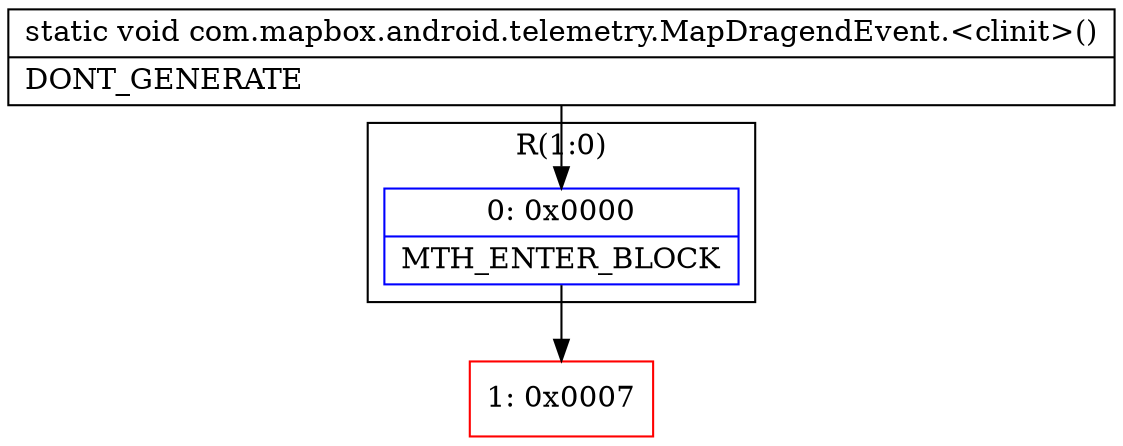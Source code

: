 digraph "CFG forcom.mapbox.android.telemetry.MapDragendEvent.\<clinit\>()V" {
subgraph cluster_Region_1632972123 {
label = "R(1:0)";
node [shape=record,color=blue];
Node_0 [shape=record,label="{0\:\ 0x0000|MTH_ENTER_BLOCK\l}"];
}
Node_1 [shape=record,color=red,label="{1\:\ 0x0007}"];
MethodNode[shape=record,label="{static void com.mapbox.android.telemetry.MapDragendEvent.\<clinit\>()  | DONT_GENERATE\l}"];
MethodNode -> Node_0;
Node_0 -> Node_1;
}

